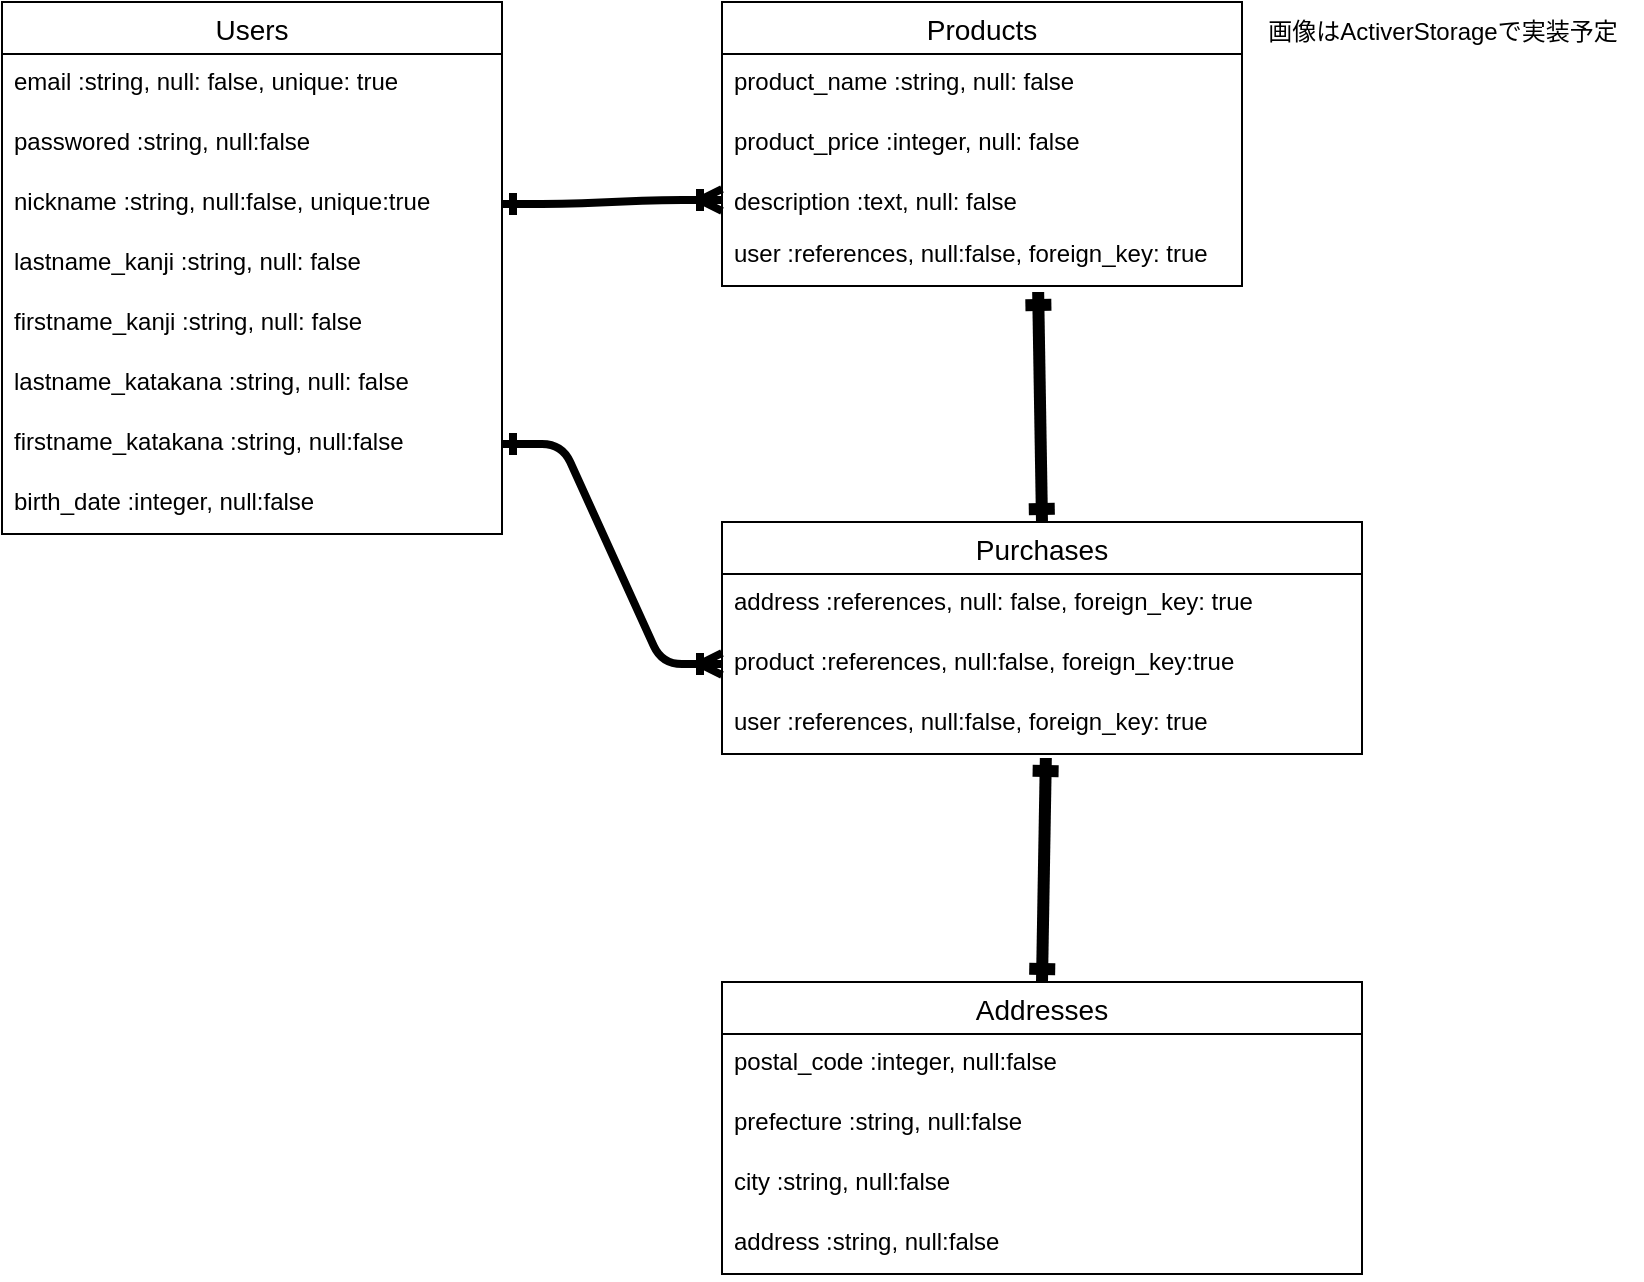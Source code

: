 <mxfile>
    <diagram id="MwR8fdLIwEcM8SB02Kj9" name="ページ1">
        <mxGraphModel dx="1620" dy="1139" grid="1" gridSize="10" guides="1" tooltips="1" connect="1" arrows="1" fold="1" page="1" pageScale="1" pageWidth="827" pageHeight="1169" math="0" shadow="0">
            <root>
                <mxCell id="0"/>
                <mxCell id="1" parent="0"/>
                <mxCell id="19" value="Users" style="swimlane;fontStyle=0;childLayout=stackLayout;horizontal=1;startSize=26;horizontalStack=0;resizeParent=1;resizeParentMax=0;resizeLast=0;collapsible=1;marginBottom=0;align=center;fontSize=14;" parent="1" vertex="1">
                    <mxGeometry x="-640" y="400" width="250" height="266" as="geometry"/>
                </mxCell>
                <mxCell id="20" value="email :string, null: false, unique: true" style="text;strokeColor=none;fillColor=none;spacingLeft=4;spacingRight=4;overflow=hidden;rotatable=0;points=[[0,0.5],[1,0.5]];portConstraint=eastwest;fontSize=12;whiteSpace=wrap;html=1;" parent="19" vertex="1">
                    <mxGeometry y="26" width="250" height="30" as="geometry"/>
                </mxCell>
                <mxCell id="21" value="passwored :string, null:false&amp;nbsp;" style="text;strokeColor=none;fillColor=none;spacingLeft=4;spacingRight=4;overflow=hidden;rotatable=0;points=[[0,0.5],[1,0.5]];portConstraint=eastwest;fontSize=12;whiteSpace=wrap;html=1;" parent="19" vertex="1">
                    <mxGeometry y="56" width="250" height="30" as="geometry"/>
                </mxCell>
                <mxCell id="22" value="nickname :string, null:false, unique:true" style="text;strokeColor=none;fillColor=none;spacingLeft=4;spacingRight=4;overflow=hidden;rotatable=0;points=[[0,0.5],[1,0.5]];portConstraint=eastwest;fontSize=12;whiteSpace=wrap;html=1;" parent="19" vertex="1">
                    <mxGeometry y="86" width="250" height="30" as="geometry"/>
                </mxCell>
                <mxCell id="23" value="lastname_kanji :string, null: false" style="text;strokeColor=none;fillColor=none;spacingLeft=4;spacingRight=4;overflow=hidden;rotatable=0;points=[[0,0.5],[1,0.5]];portConstraint=eastwest;fontSize=12;whiteSpace=wrap;html=1;" parent="19" vertex="1">
                    <mxGeometry y="116" width="250" height="30" as="geometry"/>
                </mxCell>
                <mxCell id="24" value="firstname_kanji :string, null: false" style="text;strokeColor=none;fillColor=none;spacingLeft=4;spacingRight=4;overflow=hidden;rotatable=0;points=[[0,0.5],[1,0.5]];portConstraint=eastwest;fontSize=12;whiteSpace=wrap;html=1;" parent="19" vertex="1">
                    <mxGeometry y="146" width="250" height="30" as="geometry"/>
                </mxCell>
                <mxCell id="25" value="lastname_katakana :string, null: false" style="text;strokeColor=none;fillColor=none;spacingLeft=4;spacingRight=4;overflow=hidden;rotatable=0;points=[[0,0.5],[1,0.5]];portConstraint=eastwest;fontSize=12;whiteSpace=wrap;html=1;" parent="19" vertex="1">
                    <mxGeometry y="176" width="250" height="30" as="geometry"/>
                </mxCell>
                <mxCell id="49" value="firstname_katakana :string, null:false" style="text;strokeColor=none;fillColor=none;spacingLeft=4;spacingRight=4;overflow=hidden;rotatable=0;points=[[0,0.5],[1,0.5]];portConstraint=eastwest;fontSize=12;whiteSpace=wrap;html=1;" vertex="1" parent="19">
                    <mxGeometry y="206" width="250" height="30" as="geometry"/>
                </mxCell>
                <mxCell id="50" value="birth_date :integer, null:false" style="text;strokeColor=none;fillColor=none;spacingLeft=4;spacingRight=4;overflow=hidden;rotatable=0;points=[[0,0.5],[1,0.5]];portConstraint=eastwest;fontSize=12;whiteSpace=wrap;html=1;" vertex="1" parent="19">
                    <mxGeometry y="236" width="250" height="30" as="geometry"/>
                </mxCell>
                <mxCell id="27" value="Products" style="swimlane;fontStyle=0;childLayout=stackLayout;horizontal=1;startSize=26;horizontalStack=0;resizeParent=1;resizeParentMax=0;resizeLast=0;collapsible=1;marginBottom=0;align=center;fontSize=14;" parent="1" vertex="1">
                    <mxGeometry x="-280" y="400" width="260" height="142" as="geometry"/>
                </mxCell>
                <mxCell id="28" value="product_name :string, null: false" style="text;strokeColor=none;fillColor=none;spacingLeft=4;spacingRight=4;overflow=hidden;rotatable=0;points=[[0,0.5],[1,0.5]];portConstraint=eastwest;fontSize=12;whiteSpace=wrap;html=1;" parent="27" vertex="1">
                    <mxGeometry y="26" width="260" height="30" as="geometry"/>
                </mxCell>
                <mxCell id="30" value="product_price :integer, null: false" style="text;strokeColor=none;fillColor=none;spacingLeft=4;spacingRight=4;overflow=hidden;rotatable=0;points=[[0,0.5],[1,0.5]];portConstraint=eastwest;fontSize=12;whiteSpace=wrap;html=1;" parent="27" vertex="1">
                    <mxGeometry y="56" width="260" height="30" as="geometry"/>
                </mxCell>
                <mxCell id="29" value="description :text, null: false" style="text;strokeColor=none;fillColor=none;spacingLeft=4;spacingRight=4;overflow=hidden;rotatable=0;points=[[0,0.5],[1,0.5]];portConstraint=eastwest;fontSize=12;whiteSpace=wrap;html=1;" parent="27" vertex="1">
                    <mxGeometry y="86" width="260" height="26" as="geometry"/>
                </mxCell>
                <mxCell id="31" value="user :references, null:false, foreign_key: true" style="text;strokeColor=none;fillColor=none;spacingLeft=4;spacingRight=4;overflow=hidden;rotatable=0;points=[[0,0.5],[1,0.5]];portConstraint=eastwest;fontSize=12;whiteSpace=wrap;html=1;" parent="27" vertex="1">
                    <mxGeometry y="112" width="260" height="30" as="geometry"/>
                </mxCell>
                <mxCell id="34" value="画像はActiverStorageで実装予定" style="text;html=1;align=center;verticalAlign=middle;resizable=0;points=[];autosize=1;strokeColor=none;fillColor=none;" parent="1" vertex="1">
                    <mxGeometry x="-20" y="400" width="200" height="30" as="geometry"/>
                </mxCell>
                <mxCell id="35" value="Purchases" style="swimlane;fontStyle=0;childLayout=stackLayout;horizontal=1;startSize=26;horizontalStack=0;resizeParent=1;resizeParentMax=0;resizeLast=0;collapsible=1;marginBottom=0;align=center;fontSize=14;" parent="1" vertex="1">
                    <mxGeometry x="-280" y="660" width="320" height="116" as="geometry"/>
                </mxCell>
                <mxCell id="37" value="address :references, null: false, foreign_key: true" style="text;strokeColor=none;fillColor=none;spacingLeft=4;spacingRight=4;overflow=hidden;rotatable=0;points=[[0,0.5],[1,0.5]];portConstraint=eastwest;fontSize=12;whiteSpace=wrap;html=1;" parent="35" vertex="1">
                    <mxGeometry y="26" width="320" height="30" as="geometry"/>
                </mxCell>
                <mxCell id="38" value="product :references, null:false, foreign_key:true" style="text;strokeColor=none;fillColor=none;spacingLeft=4;spacingRight=4;overflow=hidden;rotatable=0;points=[[0,0.5],[1,0.5]];portConstraint=eastwest;fontSize=12;whiteSpace=wrap;html=1;" parent="35" vertex="1">
                    <mxGeometry y="56" width="320" height="30" as="geometry"/>
                </mxCell>
                <mxCell id="39" value="user :references, null:false, foreign_key: true" style="text;strokeColor=none;fillColor=none;spacingLeft=4;spacingRight=4;overflow=hidden;rotatable=0;points=[[0,0.5],[1,0.5]];portConstraint=eastwest;fontSize=12;whiteSpace=wrap;html=1;" parent="35" vertex="1">
                    <mxGeometry y="86" width="320" height="30" as="geometry"/>
                </mxCell>
                <mxCell id="53" value="Addresses" style="swimlane;fontStyle=0;childLayout=stackLayout;horizontal=1;startSize=26;horizontalStack=0;resizeParent=1;resizeParentMax=0;resizeLast=0;collapsible=1;marginBottom=0;align=center;fontSize=14;" vertex="1" parent="1">
                    <mxGeometry x="-280" y="890" width="320" height="146" as="geometry"/>
                </mxCell>
                <mxCell id="54" value="postal_code :integer, null:false" style="text;strokeColor=none;fillColor=none;spacingLeft=4;spacingRight=4;overflow=hidden;rotatable=0;points=[[0,0.5],[1,0.5]];portConstraint=eastwest;fontSize=12;whiteSpace=wrap;html=1;" vertex="1" parent="53">
                    <mxGeometry y="26" width="320" height="30" as="geometry"/>
                </mxCell>
                <mxCell id="55" value="prefecture :string, null:false" style="text;strokeColor=none;fillColor=none;spacingLeft=4;spacingRight=4;overflow=hidden;rotatable=0;points=[[0,0.5],[1,0.5]];portConstraint=eastwest;fontSize=12;whiteSpace=wrap;html=1;" vertex="1" parent="53">
                    <mxGeometry y="56" width="320" height="30" as="geometry"/>
                </mxCell>
                <mxCell id="56" value="city :string, null:false" style="text;strokeColor=none;fillColor=none;spacingLeft=4;spacingRight=4;overflow=hidden;rotatable=0;points=[[0,0.5],[1,0.5]];portConstraint=eastwest;fontSize=12;whiteSpace=wrap;html=1;" vertex="1" parent="53">
                    <mxGeometry y="86" width="320" height="30" as="geometry"/>
                </mxCell>
                <mxCell id="57" value="address :string, null:false" style="text;strokeColor=none;fillColor=none;spacingLeft=4;spacingRight=4;overflow=hidden;rotatable=0;points=[[0,0.5],[1,0.5]];portConstraint=eastwest;fontSize=12;whiteSpace=wrap;html=1;" vertex="1" parent="53">
                    <mxGeometry y="116" width="320" height="30" as="geometry"/>
                </mxCell>
                <mxCell id="58" value="" style="edgeStyle=entityRelationEdgeStyle;fontSize=12;html=1;endArrow=ERoneToMany;exitX=1;exitY=0.5;exitDx=0;exitDy=0;entryX=0;entryY=0.5;entryDx=0;entryDy=0;strokeWidth=4;startArrow=ERone;startFill=0;" edge="1" parent="1" source="22" target="29">
                    <mxGeometry width="100" height="100" relative="1" as="geometry">
                        <mxPoint x="-360" y="690" as="sourcePoint"/>
                        <mxPoint x="-260" y="590" as="targetPoint"/>
                        <Array as="points">
                            <mxPoint x="-340" y="501"/>
                        </Array>
                    </mxGeometry>
                </mxCell>
                <mxCell id="63" style="edgeStyle=none;html=1;exitX=0.5;exitY=0;exitDx=0;exitDy=0;entryX=0.608;entryY=1.1;entryDx=0;entryDy=0;entryPerimeter=0;startArrow=ERone;startFill=0;endArrow=ERone;endFill=0;strokeWidth=6;" edge="1" parent="1" source="35" target="31">
                    <mxGeometry relative="1" as="geometry"/>
                </mxCell>
                <mxCell id="66" style="edgeStyle=none;html=1;exitX=0.5;exitY=0;exitDx=0;exitDy=0;startArrow=ERone;startFill=0;endArrow=ERone;endFill=0;strokeWidth=6;entryX=0.506;entryY=1.067;entryDx=0;entryDy=0;entryPerimeter=0;" edge="1" parent="1" source="53" target="39">
                    <mxGeometry relative="1" as="geometry">
                        <mxPoint x="-110" y="890" as="sourcePoint"/>
                        <mxPoint x="-110" y="800" as="targetPoint"/>
                    </mxGeometry>
                </mxCell>
                <mxCell id="67" value="" style="edgeStyle=entityRelationEdgeStyle;fontSize=12;html=1;endArrow=ERoneToMany;exitX=1;exitY=0.5;exitDx=0;exitDy=0;entryX=0;entryY=0.5;entryDx=0;entryDy=0;strokeWidth=4;startArrow=ERone;startFill=0;" edge="1" parent="1" source="49" target="38">
                    <mxGeometry width="100" height="100" relative="1" as="geometry">
                        <mxPoint x="-520" y="722" as="sourcePoint"/>
                        <mxPoint x="-410" y="720" as="targetPoint"/>
                        <Array as="points">
                            <mxPoint x="-470" y="722"/>
                        </Array>
                    </mxGeometry>
                </mxCell>
            </root>
        </mxGraphModel>
    </diagram>
</mxfile>